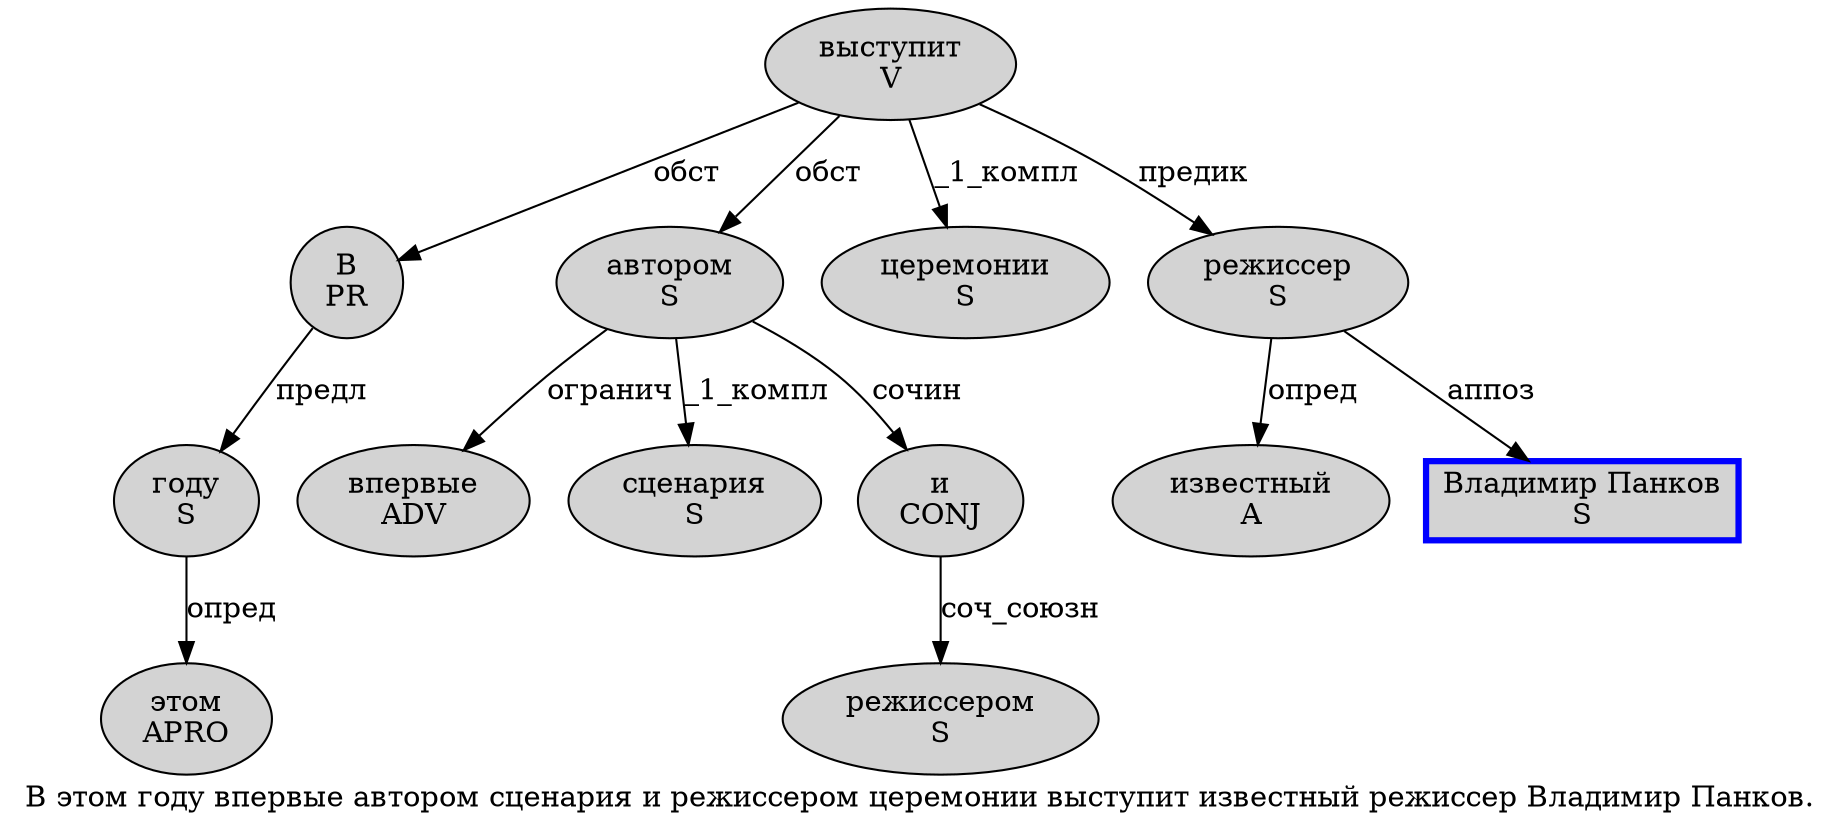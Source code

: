 digraph SENTENCE_1012 {
	graph [label="В этом году впервые автором сценария и режиссером церемонии выступит известный режиссер Владимир Панков."]
	node [style=filled]
		0 [label="В
PR" color="" fillcolor=lightgray penwidth=1 shape=ellipse]
		1 [label="этом
APRO" color="" fillcolor=lightgray penwidth=1 shape=ellipse]
		2 [label="году
S" color="" fillcolor=lightgray penwidth=1 shape=ellipse]
		3 [label="впервые
ADV" color="" fillcolor=lightgray penwidth=1 shape=ellipse]
		4 [label="автором
S" color="" fillcolor=lightgray penwidth=1 shape=ellipse]
		5 [label="сценария
S" color="" fillcolor=lightgray penwidth=1 shape=ellipse]
		6 [label="и
CONJ" color="" fillcolor=lightgray penwidth=1 shape=ellipse]
		7 [label="режиссером
S" color="" fillcolor=lightgray penwidth=1 shape=ellipse]
		8 [label="церемонии
S" color="" fillcolor=lightgray penwidth=1 shape=ellipse]
		9 [label="выступит
V" color="" fillcolor=lightgray penwidth=1 shape=ellipse]
		10 [label="известный
A" color="" fillcolor=lightgray penwidth=1 shape=ellipse]
		11 [label="режиссер
S" color="" fillcolor=lightgray penwidth=1 shape=ellipse]
		12 [label="Владимир Панков
S" color=blue fillcolor=lightgray penwidth=3 shape=box]
			0 -> 2 [label="предл"]
			9 -> 0 [label="обст"]
			9 -> 4 [label="обст"]
			9 -> 8 [label="_1_компл"]
			9 -> 11 [label="предик"]
			6 -> 7 [label="соч_союзн"]
			4 -> 3 [label="огранич"]
			4 -> 5 [label="_1_компл"]
			4 -> 6 [label="сочин"]
			2 -> 1 [label="опред"]
			11 -> 10 [label="опред"]
			11 -> 12 [label="аппоз"]
}